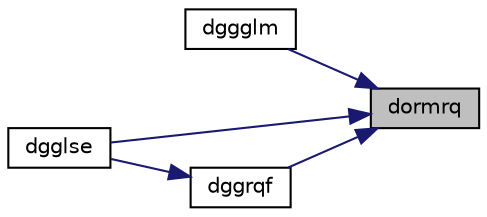 digraph "dormrq"
{
 // LATEX_PDF_SIZE
  edge [fontname="Helvetica",fontsize="10",labelfontname="Helvetica",labelfontsize="10"];
  node [fontname="Helvetica",fontsize="10",shape=record];
  rankdir="RL";
  Node1 [label="dormrq",height=0.2,width=0.4,color="black", fillcolor="grey75", style="filled", fontcolor="black",tooltip="DORMRQ"];
  Node1 -> Node2 [dir="back",color="midnightblue",fontsize="10",style="solid",fontname="Helvetica"];
  Node2 [label="dggglm",height=0.2,width=0.4,color="black", fillcolor="white", style="filled",URL="$dggglm_8f.html#aa7c4f7b52f415b808e935845f19300ed",tooltip="DGGGLM"];
  Node1 -> Node3 [dir="back",color="midnightblue",fontsize="10",style="solid",fontname="Helvetica"];
  Node3 [label="dgglse",height=0.2,width=0.4,color="black", fillcolor="white", style="filled",URL="$dgglse_8f.html#a1f03c8580ac1aaafb0f092fad4377d16",tooltip="DGGLSE solves overdetermined or underdetermined systems for OTHER matrices"];
  Node1 -> Node4 [dir="back",color="midnightblue",fontsize="10",style="solid",fontname="Helvetica"];
  Node4 [label="dggrqf",height=0.2,width=0.4,color="black", fillcolor="white", style="filled",URL="$dggrqf_8f.html#a349087e712e597f3a32a36b4c2d62251",tooltip="DGGRQF"];
  Node4 -> Node3 [dir="back",color="midnightblue",fontsize="10",style="solid",fontname="Helvetica"];
}
